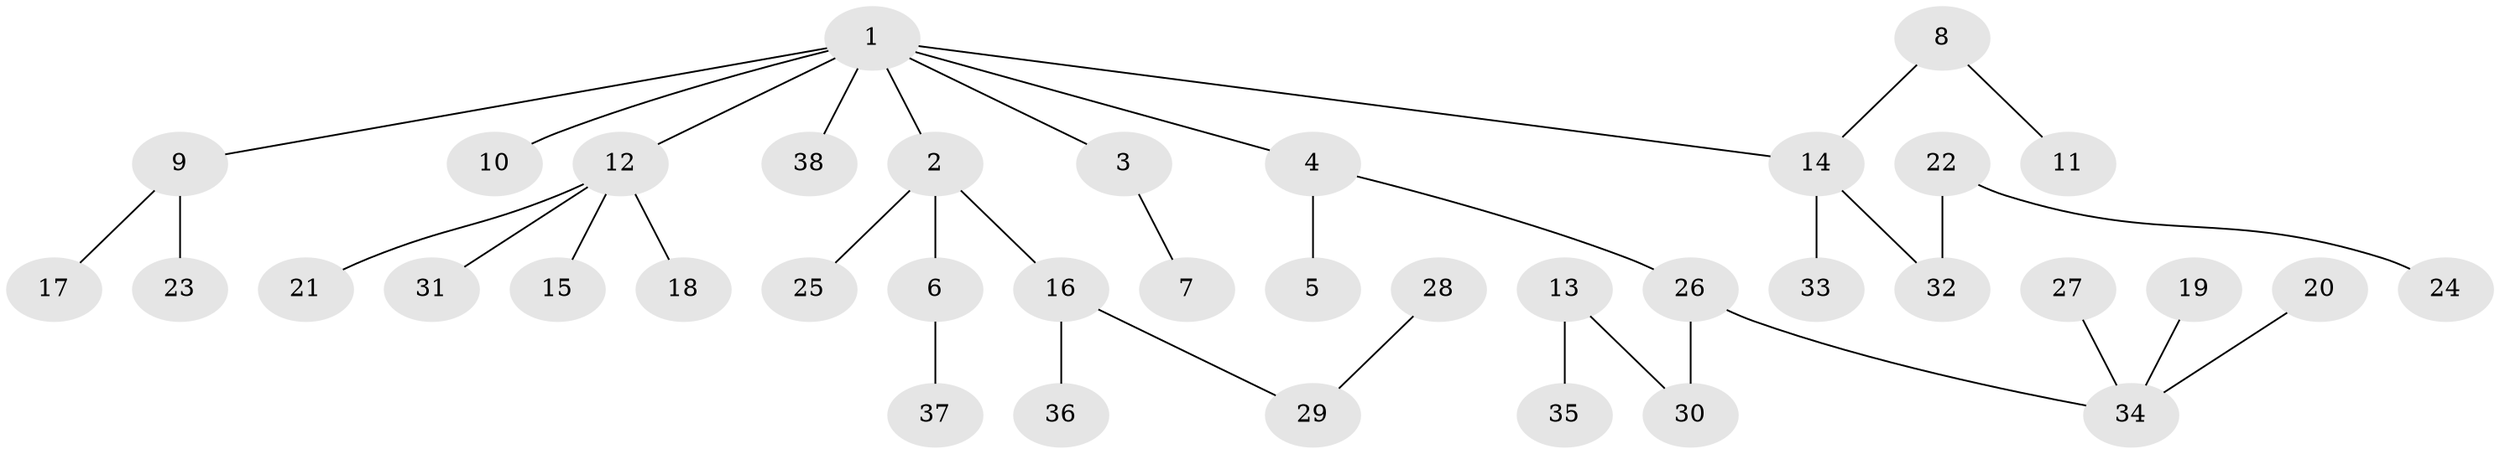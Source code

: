 // original degree distribution, {3: 0.25333333333333335, 7: 0.013333333333333334, 2: 0.22666666666666666, 5: 0.013333333333333334, 6: 0.013333333333333334, 1: 0.4666666666666667, 4: 0.013333333333333334}
// Generated by graph-tools (version 1.1) at 2025/50/03/09/25 03:50:23]
// undirected, 38 vertices, 37 edges
graph export_dot {
graph [start="1"]
  node [color=gray90,style=filled];
  1;
  2;
  3;
  4;
  5;
  6;
  7;
  8;
  9;
  10;
  11;
  12;
  13;
  14;
  15;
  16;
  17;
  18;
  19;
  20;
  21;
  22;
  23;
  24;
  25;
  26;
  27;
  28;
  29;
  30;
  31;
  32;
  33;
  34;
  35;
  36;
  37;
  38;
  1 -- 2 [weight=1.0];
  1 -- 3 [weight=1.0];
  1 -- 4 [weight=1.0];
  1 -- 9 [weight=1.0];
  1 -- 10 [weight=1.0];
  1 -- 12 [weight=1.0];
  1 -- 14 [weight=1.0];
  1 -- 38 [weight=1.0];
  2 -- 6 [weight=1.0];
  2 -- 16 [weight=1.0];
  2 -- 25 [weight=1.0];
  3 -- 7 [weight=1.0];
  4 -- 5 [weight=1.0];
  4 -- 26 [weight=1.0];
  6 -- 37 [weight=1.0];
  8 -- 11 [weight=1.0];
  8 -- 14 [weight=1.0];
  9 -- 17 [weight=1.0];
  9 -- 23 [weight=1.0];
  12 -- 15 [weight=1.0];
  12 -- 18 [weight=1.0];
  12 -- 21 [weight=1.0];
  12 -- 31 [weight=1.0];
  13 -- 30 [weight=1.0];
  13 -- 35 [weight=1.0];
  14 -- 32 [weight=1.0];
  14 -- 33 [weight=1.0];
  16 -- 29 [weight=1.0];
  16 -- 36 [weight=1.0];
  19 -- 34 [weight=1.0];
  20 -- 34 [weight=1.0];
  22 -- 24 [weight=1.0];
  22 -- 32 [weight=1.0];
  26 -- 30 [weight=1.0];
  26 -- 34 [weight=1.0];
  27 -- 34 [weight=1.0];
  28 -- 29 [weight=1.0];
}
